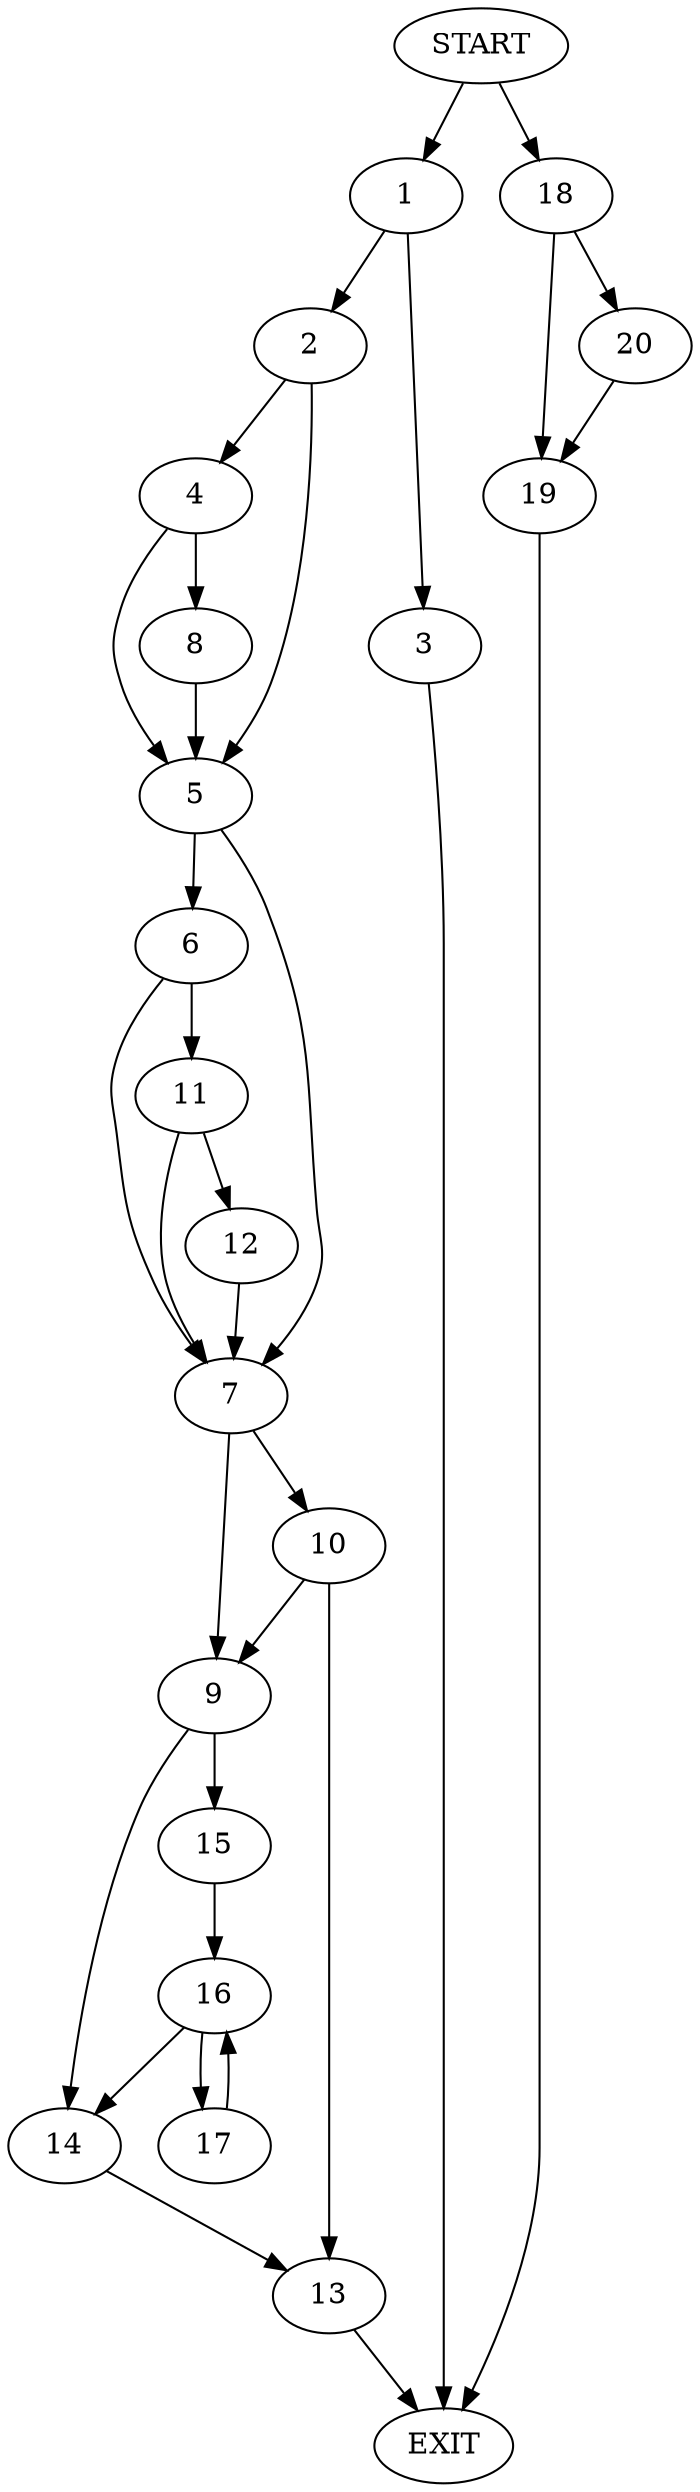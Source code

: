 digraph {
0 [label="START"]
21 [label="EXIT"]
0 -> 1
1 -> 2
1 -> 3
2 -> 4
2 -> 5
3 -> 21
5 -> 6
5 -> 7
4 -> 5
4 -> 8
8 -> 5
7 -> 9
7 -> 10
6 -> 7
6 -> 11
11 -> 7
11 -> 12
12 -> 7
10 -> 13
10 -> 9
9 -> 14
9 -> 15
13 -> 21
14 -> 13
15 -> 16
16 -> 17
16 -> 14
17 -> 16
0 -> 18
18 -> 19
18 -> 20
19 -> 21
20 -> 19
}
